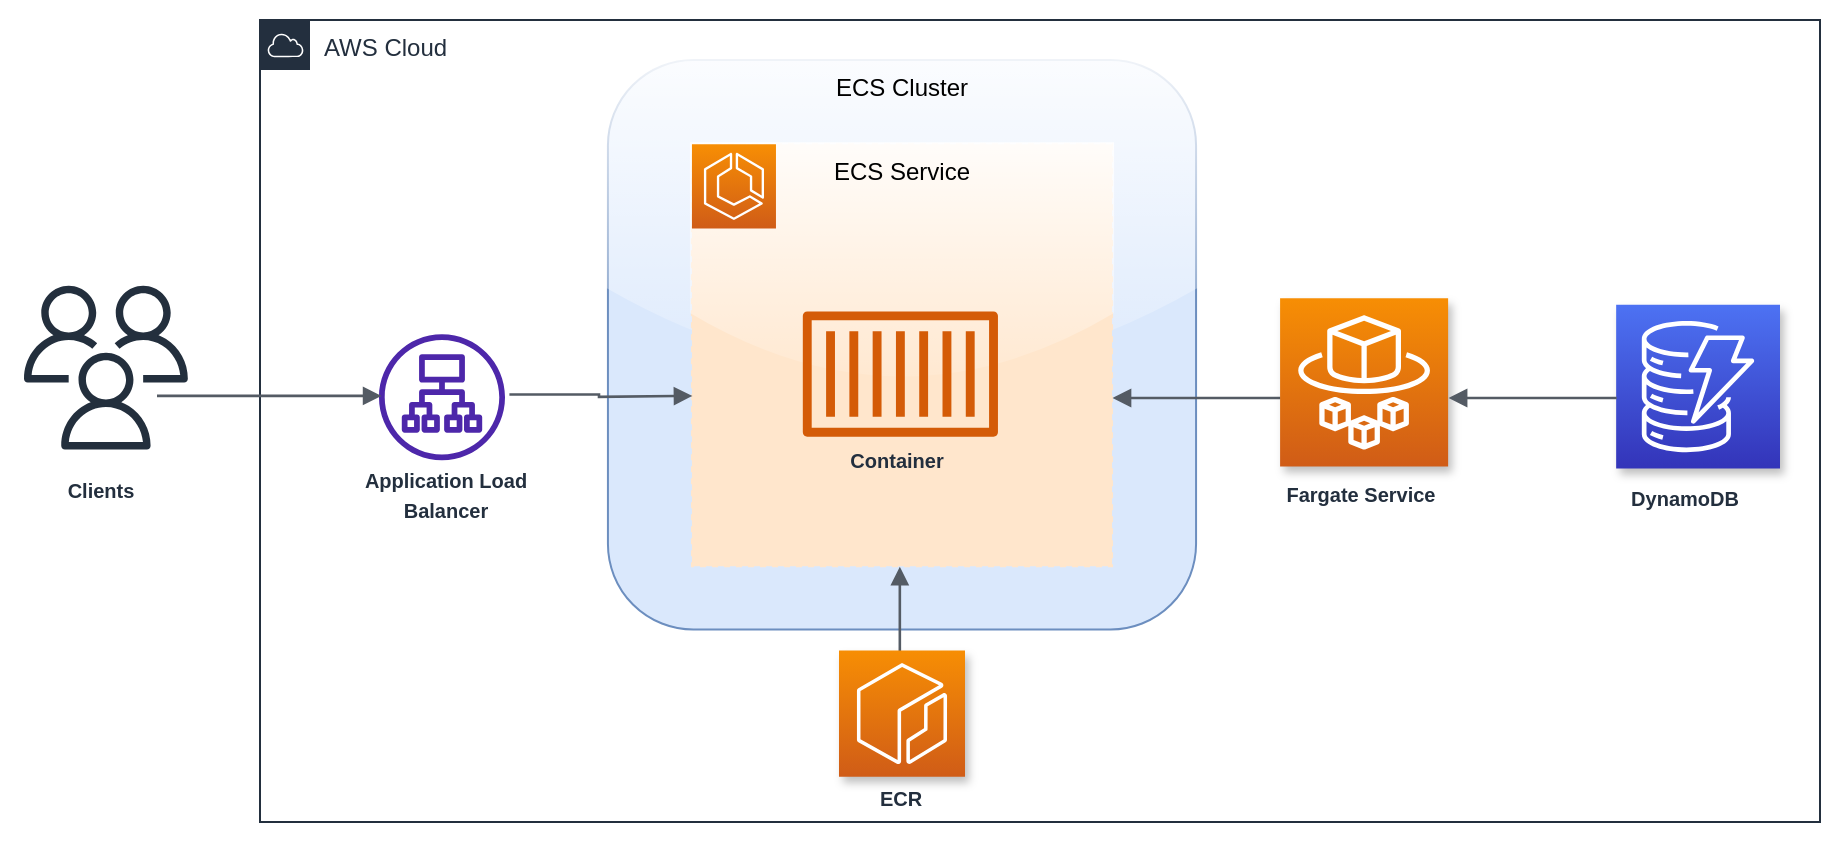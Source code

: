 <mxfile>
    <diagram id="a1ITMQyEzMLOkUEhuHSe" name="Page-1">
        <mxGraphModel dx="2289" dy="662" grid="1" gridSize="10" guides="1" tooltips="1" connect="1" arrows="1" fold="1" page="1" pageScale="1" pageWidth="1100" pageHeight="1700" background="none" math="0" shadow="0">
            <root>
                <mxCell id="0"/>
                <mxCell id="1" parent="0"/>
                <mxCell id="53" value="" style="group" vertex="1" connectable="0" parent="1">
                    <mxGeometry x="270" y="150" width="920" height="420" as="geometry"/>
                </mxCell>
                <mxCell id="52" value="" style="group;fillColor=default;fillStyle=auto;spacingTop=0;verticalAlign=middle;labelPosition=center;verticalLabelPosition=middle;align=center;labelBorderColor=none;labelBackgroundColor=none;rounded=0;glass=0;shadow=0;strokeWidth=1;container=0;" vertex="1" connectable="0" parent="53">
                    <mxGeometry width="920" height="420" as="geometry"/>
                </mxCell>
                <mxCell id="50" value="AWS Cloud" style="points=[[0,0],[0.25,0],[0.5,0],[0.75,0],[1,0],[1,0.25],[1,0.5],[1,0.75],[1,1],[0.75,1],[0.5,1],[0.25,1],[0,1],[0,0.75],[0,0.5],[0,0.25]];outlineConnect=0;gradientColor=none;html=1;whiteSpace=wrap;fontSize=12;fontStyle=0;container=0;pointerEvents=0;collapsible=0;recursiveResize=0;shape=mxgraph.aws4.group;grIcon=mxgraph.aws4.group_aws_cloud;strokeColor=#232F3E;fillColor=none;verticalAlign=top;align=left;spacingLeft=30;fontColor=#232F3E;dashed=0;rounded=0;shadow=0;glass=1;sketch=0;fillStyle=auto;strokeWidth=1;" vertex="1" parent="53">
                    <mxGeometry x="130" y="10" width="780" height="401" as="geometry"/>
                </mxCell>
                <mxCell id="4" value="ECS Cluster" style="fillColor=#dae8fc;strokeColor=#6c8ebf;verticalAlign=top;fontStyle=0;shadow=0;glass=1;rounded=1;strokeWidth=1;container=0;" vertex="1" parent="53">
                    <mxGeometry x="303.967" y="30" width="294.067" height="284.754" as="geometry"/>
                </mxCell>
                <mxCell id="6" value="ECS Service" style="fillColor=#ffe6cc;strokeColor=#FFE6CC;dashed=1;verticalAlign=top;fontStyle=0;rounded=0;glass=1;shadow=0;fillStyle=auto;gradientColor=none;container=0;" vertex="1" parent="53">
                    <mxGeometry x="345.976" y="72.186" width="210.048" height="210.929" as="geometry"/>
                </mxCell>
                <mxCell id="7" value="" style="points=[[0,0,0],[0.25,0,0],[0.5,0,0],[0.75,0,0],[1,0,0],[0,1,0],[0.25,1,0],[0.5,1,0],[0.75,1,0],[1,1,0],[0,0.25,0],[0,0.5,0],[0,0.75,0],[1,0.25,0],[1,0.5,0],[1,0.75,0]];outlineConnect=0;fontColor=#232F3E;gradientColor=#F78E04;gradientDirection=north;fillColor=#D05C17;strokeColor=#ffffff;dashed=0;verticalLabelPosition=bottom;verticalAlign=top;align=center;html=1;fontSize=12;fontStyle=0;aspect=fixed;shape=mxgraph.aws4.resourceIcon;resIcon=mxgraph.aws4.ecs;shadow=0;container=0;" vertex="1" parent="53">
                    <mxGeometry x="345.976" y="72.186" width="42.01" height="42.01" as="geometry"/>
                </mxCell>
                <mxCell id="22" value="" style="sketch=0;outlineConnect=0;fontColor=#232F3E;gradientColor=none;fillColor=#D45B07;strokeColor=none;dashed=0;verticalLabelPosition=bottom;verticalAlign=top;align=center;html=1;fontSize=12;fontStyle=0;aspect=fixed;pointerEvents=1;shape=mxgraph.aws4.container_1;rounded=0;shadow=0;glass=1;fillStyle=auto;strokeWidth=1;container=0;" vertex="1" parent="53">
                    <mxGeometry x="401.408" y="155.503" width="97.567" height="63.014" as="geometry"/>
                </mxCell>
                <mxCell id="25" value="&lt;span style=&quot;color: rgb(35, 47, 62); font-size: 10px; font-weight: 700;&quot;&gt;Container&lt;/span&gt;" style="text;html=1;align=center;verticalAlign=middle;resizable=0;points=[];autosize=1;strokeColor=none;fillColor=none;container=0;" vertex="1" parent="53">
                    <mxGeometry x="413.433" y="214.563" width="70" height="30" as="geometry"/>
                </mxCell>
                <mxCell id="28" value="" style="edgeStyle=orthogonalEdgeStyle;html=1;endArrow=block;elbow=vertical;startArrow=none;endFill=1;strokeColor=#545B64;rounded=0;exitX=1.031;exitY=0.475;exitDx=0;exitDy=0;exitPerimeter=0;strokeWidth=1.3;" edge="1" parent="53" source="42">
                    <mxGeometry width="100" relative="1" as="geometry">
                        <mxPoint x="261.957" y="197.689" as="sourcePoint"/>
                        <mxPoint x="345.976" y="197.689" as="targetPoint"/>
                    </mxGeometry>
                </mxCell>
                <mxCell id="42" value="" style="sketch=0;outlineConnect=0;fontColor=#232F3E;gradientColor=none;fillColor=#4D27AA;strokeColor=none;dashed=0;verticalLabelPosition=bottom;verticalAlign=top;align=center;html=1;fontSize=12;fontStyle=0;aspect=fixed;pointerEvents=1;shape=mxgraph.aws4.application_load_balancer;rounded=0;shadow=0;glass=1;fillStyle=auto;strokeWidth=1;container=0;" vertex="1" parent="53">
                    <mxGeometry x="189.49" y="167.104" width="63.014" height="63.014" as="geometry"/>
                </mxCell>
                <mxCell id="45" value="&lt;span style=&quot;color: rgb(35, 47, 62); font-size: 10px; font-weight: 700;&quot;&gt;Application Load Balancer&lt;/span&gt;" style="text;html=1;strokeColor=none;fillColor=none;align=center;verticalAlign=middle;whiteSpace=wrap;rounded=0;shadow=0;glass=1;sketch=0;fillStyle=auto;strokeWidth=1;container=0;" vertex="1" parent="53">
                    <mxGeometry x="174.787" y="231.437" width="95.572" height="31.639" as="geometry"/>
                </mxCell>
                <mxCell id="46" value="" style="edgeStyle=orthogonalEdgeStyle;html=1;endArrow=block;elbow=vertical;startArrow=none;endFill=1;strokeColor=#545B64;rounded=0;strokeWidth=1.3;" edge="1" parent="53">
                    <mxGeometry width="100" relative="1" as="geometry">
                        <mxPoint x="449.666" y="325.301" as="sourcePoint"/>
                        <mxPoint x="449.666" y="283.115" as="targetPoint"/>
                    </mxGeometry>
                </mxCell>
                <mxCell id="9" value="" style="sketch=0;points=[[0,0,0],[0.25,0,0],[0.5,0,0],[0.75,0,0],[1,0,0],[0,1,0],[0.25,1,0],[0.5,1,0],[0.75,1,0],[1,1,0],[0,0.25,0],[0,0.5,0],[0,0.75,0],[1,0.25,0],[1,0.5,0],[1,0.75,0]];outlineConnect=0;fontColor=#232F3E;gradientColor=#F78E04;gradientDirection=north;fillColor=#D05C17;strokeColor=#ffffff;dashed=0;verticalLabelPosition=bottom;verticalAlign=top;align=center;html=1;fontSize=12;fontStyle=0;aspect=fixed;shape=mxgraph.aws4.resourceIcon;resIcon=mxgraph.aws4.ecr;shadow=1;container=0;" vertex="1" parent="53">
                    <mxGeometry x="419.493" y="325.301" width="63.014" height="63.014" as="geometry"/>
                </mxCell>
                <mxCell id="16" value="&lt;span style=&quot;color: rgb(35, 47, 62); font-size: 10px; font-weight: 700;&quot;&gt;ECR&lt;/span&gt;" style="text;html=1;align=center;verticalAlign=middle;resizable=0;points=[];autosize=1;strokeColor=none;fillColor=none;container=0;" vertex="1" parent="53">
                    <mxGeometry x="429.995" y="384.361" width="40" height="30" as="geometry"/>
                </mxCell>
                <mxCell id="27" value="" style="edgeStyle=orthogonalEdgeStyle;html=1;endArrow=none;elbow=vertical;startArrow=block;startFill=1;strokeColor=#545B64;rounded=0;strokeWidth=1.3;" edge="1" parent="53">
                    <mxGeometry width="100" relative="1" as="geometry">
                        <mxPoint x="556.024" y="198.743" as="sourcePoint"/>
                        <mxPoint x="640.043" y="198.743" as="targetPoint"/>
                    </mxGeometry>
                </mxCell>
                <mxCell id="13" value="" style="sketch=0;points=[[0,0,0],[0.25,0,0],[0.5,0,0],[0.75,0,0],[1,0,0],[0,1,0],[0.25,1,0],[0.5,1,0],[0.75,1,0],[1,1,0],[0,0.25,0],[0,0.5,0],[0,0.75,0],[1,0.25,0],[1,0.5,0],[1,0.75,0]];outlineConnect=0;fontColor=#232F3E;gradientColor=#F78E04;gradientDirection=north;fillColor=#D05C17;strokeColor=#ffffff;dashed=0;verticalLabelPosition=bottom;verticalAlign=top;align=center;html=1;fontSize=12;fontStyle=0;aspect=fixed;shape=mxgraph.aws4.resourceIcon;resIcon=mxgraph.aws4.fargate;rounded=0;shadow=1;glass=1;fillStyle=auto;strokeWidth=1;container=0;" vertex="1" parent="53">
                    <mxGeometry x="640.043" y="149.175" width="84.019" height="84.019" as="geometry"/>
                </mxCell>
                <mxCell id="17" value="&lt;span style=&quot;color: rgb(35, 47, 62); font-size: 10px; font-weight: 700;&quot;&gt;Fargate Service&lt;/span&gt;" style="text;html=1;align=center;verticalAlign=middle;resizable=0;points=[];autosize=1;strokeColor=none;fillColor=none;container=0;" vertex="1" parent="53">
                    <mxGeometry x="629.541" y="232.492" width="100" height="30" as="geometry"/>
                </mxCell>
                <mxCell id="34" value="" style="edgeStyle=orthogonalEdgeStyle;html=1;endArrow=block;elbow=vertical;startArrow=none;endFill=1;strokeColor=#545B64;rounded=0;strokeWidth=1.3;" edge="1" parent="53">
                    <mxGeometry width="100" relative="1" as="geometry">
                        <mxPoint x="78.251" y="197.689" as="sourcePoint"/>
                        <mxPoint x="190.541" y="197.689" as="targetPoint"/>
                    </mxGeometry>
                </mxCell>
                <mxCell id="2" value="" style="sketch=0;outlineConnect=0;fontColor=#232F3E;gradientColor=none;fillColor=#232F3D;strokeColor=none;dashed=0;verticalLabelPosition=bottom;verticalAlign=top;align=center;html=1;fontSize=12;fontStyle=0;aspect=fixed;pointerEvents=1;shape=mxgraph.aws4.users;container=0;" vertex="1" parent="53">
                    <mxGeometry x="12" y="142.847" width="81.919" height="81.919" as="geometry"/>
                </mxCell>
                <mxCell id="15" value="&lt;span style=&quot;color: rgb(35, 47, 62); font-size: 10px; font-weight: 700;&quot;&gt;Clients&lt;/span&gt;" style="text;html=1;align=center;verticalAlign=middle;resizable=0;points=[];autosize=1;strokeColor=none;fillColor=none;container=0;" vertex="1" parent="53">
                    <mxGeometry x="19.86" y="230.383" width="60" height="30" as="geometry"/>
                </mxCell>
                <mxCell id="37" value="" style="sketch=0;points=[[0,0,0],[0.25,0,0],[0.5,0,0],[0.75,0,0],[1,0,0],[0,1,0],[0.25,1,0],[0.5,1,0],[0.75,1,0],[1,1,0],[0,0.25,0],[0,0.5,0],[0,0.75,0],[1,0.25,0],[1,0.5,0],[1,0.75,0]];outlineConnect=0;fontColor=#232F3E;gradientColor=#4D72F3;gradientDirection=north;fillColor=#3334B9;strokeColor=#ffffff;dashed=0;verticalLabelPosition=bottom;verticalAlign=top;align=center;html=1;fontSize=12;fontStyle=0;aspect=fixed;shape=mxgraph.aws4.resourceIcon;resIcon=mxgraph.aws4.dynamodb;rounded=0;shadow=1;glass=1;fillStyle=auto;strokeWidth=1;container=0;" vertex="1" parent="53">
                    <mxGeometry x="808.081" y="152.339" width="81.919" height="81.919" as="geometry"/>
                </mxCell>
                <mxCell id="38" value="&lt;span style=&quot;color: rgb(35, 47, 62); font-size: 10px; font-weight: 700;&quot;&gt;DynamoDB&lt;/span&gt;" style="text;html=1;align=center;verticalAlign=middle;resizable=0;points=[];autosize=1;strokeColor=none;fillColor=none;container=0;" vertex="1" parent="53">
                    <mxGeometry x="801.78" y="233.546" width="80" height="30" as="geometry"/>
                </mxCell>
                <mxCell id="39" value="" style="edgeStyle=orthogonalEdgeStyle;html=1;endArrow=none;elbow=vertical;startArrow=block;startFill=1;strokeColor=#545B64;rounded=0;strokeWidth=1.3;" edge="1" parent="53">
                    <mxGeometry width="100" relative="1" as="geometry">
                        <mxPoint x="724.062" y="198.743" as="sourcePoint"/>
                        <mxPoint x="808.081" y="198.743" as="targetPoint"/>
                    </mxGeometry>
                </mxCell>
            </root>
        </mxGraphModel>
    </diagram>
</mxfile>